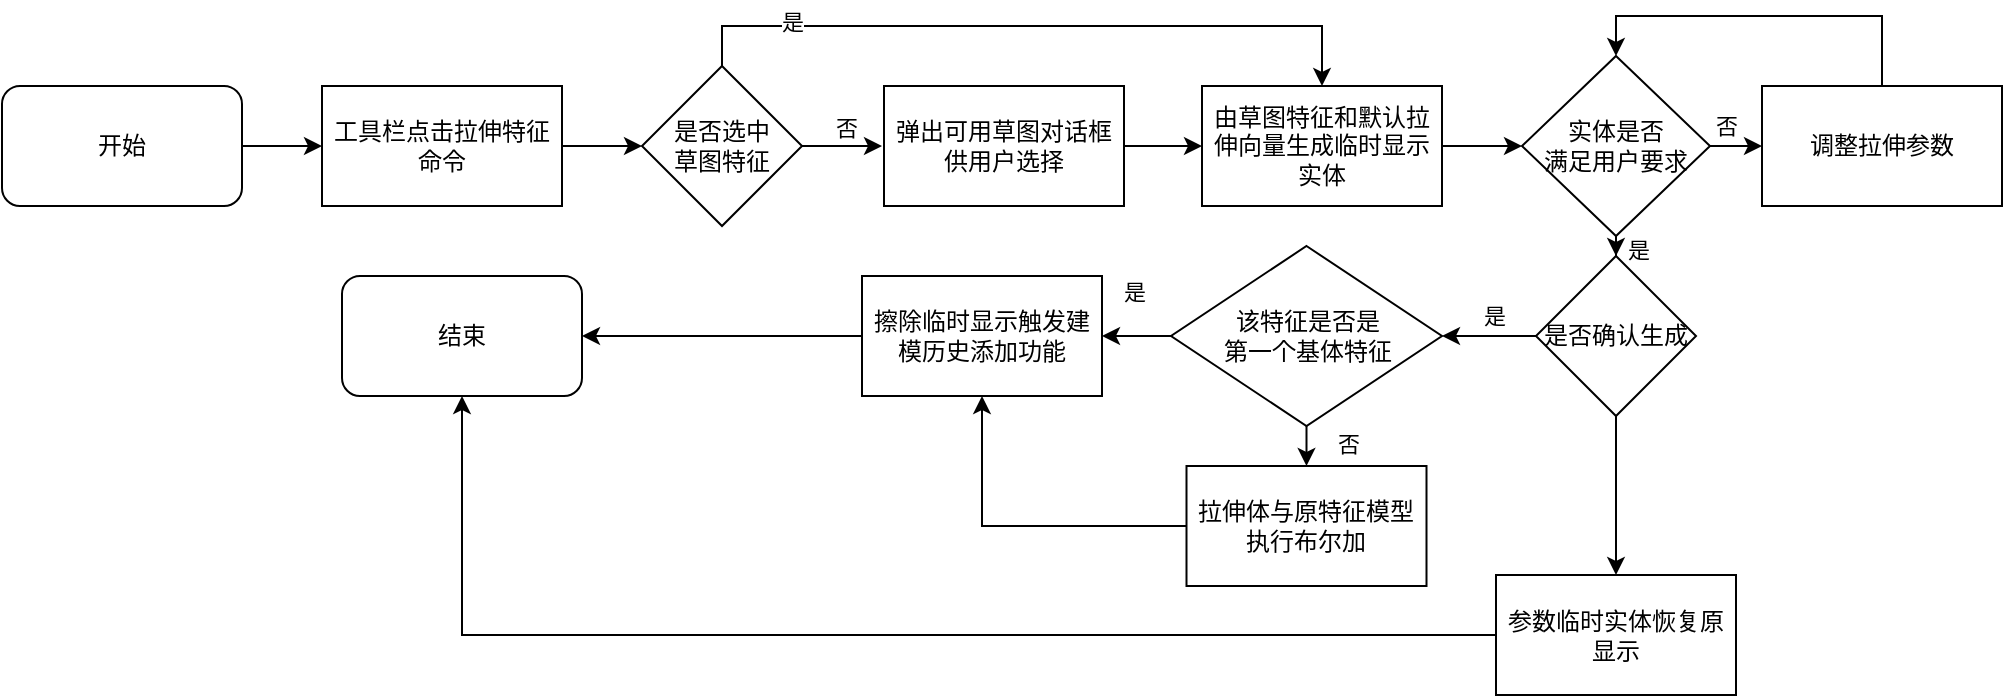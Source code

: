 <mxfile version="22.0.8" type="github">
  <diagram name="第 1 页" id="Cb9MsbNgSe09kiUYRPXt">
    <mxGraphModel dx="1290" dy="580" grid="1" gridSize="10" guides="1" tooltips="1" connect="1" arrows="1" fold="1" page="1" pageScale="1" pageWidth="827" pageHeight="1169" math="0" shadow="0">
      <root>
        <mxCell id="0" />
        <mxCell id="1" parent="0" />
        <mxCell id="WT8-qARrcknYgz65NQZy-43" style="edgeStyle=orthogonalEdgeStyle;rounded=0;orthogonalLoop=1;jettySize=auto;html=1;entryX=0;entryY=0.5;entryDx=0;entryDy=0;" edge="1" parent="1" source="WT8-qARrcknYgz65NQZy-27" target="WT8-qARrcknYgz65NQZy-28">
          <mxGeometry relative="1" as="geometry" />
        </mxCell>
        <mxCell id="WT8-qARrcknYgz65NQZy-27" value="开始" style="rounded=1;whiteSpace=wrap;html=1;" vertex="1" parent="1">
          <mxGeometry x="800" y="280" width="120" height="60" as="geometry" />
        </mxCell>
        <mxCell id="WT8-qARrcknYgz65NQZy-45" style="edgeStyle=orthogonalEdgeStyle;rounded=0;orthogonalLoop=1;jettySize=auto;html=1;entryX=0;entryY=0.5;entryDx=0;entryDy=0;" edge="1" parent="1" source="WT8-qARrcknYgz65NQZy-28" target="WT8-qARrcknYgz65NQZy-30">
          <mxGeometry relative="1" as="geometry" />
        </mxCell>
        <mxCell id="WT8-qARrcknYgz65NQZy-28" value="工具栏点击拉伸特征命令" style="rounded=0;whiteSpace=wrap;html=1;" vertex="1" parent="1">
          <mxGeometry x="960" y="280" width="120" height="60" as="geometry" />
        </mxCell>
        <mxCell id="WT8-qARrcknYgz65NQZy-46" style="edgeStyle=orthogonalEdgeStyle;rounded=0;orthogonalLoop=1;jettySize=auto;html=1;" edge="1" parent="1" source="WT8-qARrcknYgz65NQZy-30">
          <mxGeometry relative="1" as="geometry">
            <mxPoint x="1240" y="310" as="targetPoint" />
          </mxGeometry>
        </mxCell>
        <mxCell id="WT8-qARrcknYgz65NQZy-47" value="否" style="edgeLabel;html=1;align=center;verticalAlign=middle;resizable=0;points=[];" vertex="1" connectable="0" parent="WT8-qARrcknYgz65NQZy-46">
          <mxGeometry x="0.083" y="1" relative="1" as="geometry">
            <mxPoint y="-9" as="offset" />
          </mxGeometry>
        </mxCell>
        <mxCell id="WT8-qARrcknYgz65NQZy-50" style="edgeStyle=orthogonalEdgeStyle;rounded=0;orthogonalLoop=1;jettySize=auto;html=1;entryX=0.5;entryY=0;entryDx=0;entryDy=0;" edge="1" parent="1" source="WT8-qARrcknYgz65NQZy-30" target="WT8-qARrcknYgz65NQZy-32">
          <mxGeometry relative="1" as="geometry">
            <Array as="points">
              <mxPoint x="1160" y="250" />
              <mxPoint x="1460" y="250" />
            </Array>
          </mxGeometry>
        </mxCell>
        <mxCell id="WT8-qARrcknYgz65NQZy-51" value="是" style="edgeLabel;html=1;align=center;verticalAlign=middle;resizable=0;points=[];" vertex="1" connectable="0" parent="WT8-qARrcknYgz65NQZy-50">
          <mxGeometry x="-0.689" y="2" relative="1" as="geometry">
            <mxPoint as="offset" />
          </mxGeometry>
        </mxCell>
        <mxCell id="WT8-qARrcknYgz65NQZy-30" value="是否选中&lt;br style=&quot;border-color: var(--border-color);&quot;&gt;草图特征" style="rhombus;whiteSpace=wrap;html=1;" vertex="1" parent="1">
          <mxGeometry x="1120" y="270" width="80" height="80" as="geometry" />
        </mxCell>
        <mxCell id="WT8-qARrcknYgz65NQZy-48" style="edgeStyle=orthogonalEdgeStyle;rounded=0;orthogonalLoop=1;jettySize=auto;html=1;entryX=0;entryY=0.5;entryDx=0;entryDy=0;" edge="1" parent="1" source="WT8-qARrcknYgz65NQZy-31" target="WT8-qARrcknYgz65NQZy-32">
          <mxGeometry relative="1" as="geometry" />
        </mxCell>
        <mxCell id="WT8-qARrcknYgz65NQZy-31" value="弹出可用草图对话框供用户选择" style="rounded=0;whiteSpace=wrap;html=1;" vertex="1" parent="1">
          <mxGeometry x="1241" y="280" width="120" height="60" as="geometry" />
        </mxCell>
        <mxCell id="WT8-qARrcknYgz65NQZy-52" style="edgeStyle=orthogonalEdgeStyle;rounded=0;orthogonalLoop=1;jettySize=auto;html=1;entryX=0;entryY=0.5;entryDx=0;entryDy=0;" edge="1" parent="1" source="WT8-qARrcknYgz65NQZy-32" target="WT8-qARrcknYgz65NQZy-35">
          <mxGeometry relative="1" as="geometry" />
        </mxCell>
        <mxCell id="WT8-qARrcknYgz65NQZy-32" value="由草图特征和默认拉伸向量生成临时显示实体" style="rounded=0;whiteSpace=wrap;html=1;" vertex="1" parent="1">
          <mxGeometry x="1400" y="280" width="120" height="60" as="geometry" />
        </mxCell>
        <mxCell id="WT8-qARrcknYgz65NQZy-53" style="edgeStyle=orthogonalEdgeStyle;rounded=0;orthogonalLoop=1;jettySize=auto;html=1;entryX=0;entryY=0.5;entryDx=0;entryDy=0;" edge="1" parent="1" source="WT8-qARrcknYgz65NQZy-35" target="WT8-qARrcknYgz65NQZy-36">
          <mxGeometry relative="1" as="geometry" />
        </mxCell>
        <mxCell id="WT8-qARrcknYgz65NQZy-54" value="否" style="edgeLabel;html=1;align=center;verticalAlign=middle;resizable=0;points=[];" vertex="1" connectable="0" parent="WT8-qARrcknYgz65NQZy-53">
          <mxGeometry x="0.319" y="2" relative="1" as="geometry">
            <mxPoint y="-8" as="offset" />
          </mxGeometry>
        </mxCell>
        <mxCell id="WT8-qARrcknYgz65NQZy-56" style="edgeStyle=orthogonalEdgeStyle;rounded=0;orthogonalLoop=1;jettySize=auto;html=1;entryX=0.5;entryY=0;entryDx=0;entryDy=0;" edge="1" parent="1" source="WT8-qARrcknYgz65NQZy-35" target="WT8-qARrcknYgz65NQZy-37">
          <mxGeometry relative="1" as="geometry" />
        </mxCell>
        <mxCell id="WT8-qARrcknYgz65NQZy-57" value="是" style="edgeLabel;html=1;align=center;verticalAlign=middle;resizable=0;points=[];" vertex="1" connectable="0" parent="WT8-qARrcknYgz65NQZy-56">
          <mxGeometry x="-0.271" y="1" relative="1" as="geometry">
            <mxPoint x="12" y="-8" as="offset" />
          </mxGeometry>
        </mxCell>
        <mxCell id="WT8-qARrcknYgz65NQZy-35" value="实体是否&lt;br&gt;满足用户要求" style="rhombus;whiteSpace=wrap;html=1;" vertex="1" parent="1">
          <mxGeometry x="1560" y="265" width="94" height="90" as="geometry" />
        </mxCell>
        <mxCell id="WT8-qARrcknYgz65NQZy-55" style="edgeStyle=orthogonalEdgeStyle;rounded=0;orthogonalLoop=1;jettySize=auto;html=1;entryX=0.5;entryY=0;entryDx=0;entryDy=0;" edge="1" parent="1" source="WT8-qARrcknYgz65NQZy-36" target="WT8-qARrcknYgz65NQZy-35">
          <mxGeometry relative="1" as="geometry">
            <Array as="points">
              <mxPoint x="1740" y="245" />
              <mxPoint x="1607" y="245" />
            </Array>
          </mxGeometry>
        </mxCell>
        <mxCell id="WT8-qARrcknYgz65NQZy-36" value="调整拉伸参数" style="rounded=0;whiteSpace=wrap;html=1;" vertex="1" parent="1">
          <mxGeometry x="1680" y="280" width="120" height="60" as="geometry" />
        </mxCell>
        <mxCell id="WT8-qARrcknYgz65NQZy-58" style="edgeStyle=orthogonalEdgeStyle;rounded=0;orthogonalLoop=1;jettySize=auto;html=1;entryX=1;entryY=0.5;entryDx=0;entryDy=0;" edge="1" parent="1" source="WT8-qARrcknYgz65NQZy-37" target="WT8-qARrcknYgz65NQZy-39">
          <mxGeometry relative="1" as="geometry" />
        </mxCell>
        <mxCell id="WT8-qARrcknYgz65NQZy-59" value="是" style="edgeLabel;html=1;align=center;verticalAlign=middle;resizable=0;points=[];" vertex="1" connectable="0" parent="WT8-qARrcknYgz65NQZy-58">
          <mxGeometry x="-0.099" y="-4" relative="1" as="geometry">
            <mxPoint y="-6" as="offset" />
          </mxGeometry>
        </mxCell>
        <mxCell id="WT8-qARrcknYgz65NQZy-69" style="edgeStyle=orthogonalEdgeStyle;rounded=0;orthogonalLoop=1;jettySize=auto;html=1;entryX=0.5;entryY=0;entryDx=0;entryDy=0;" edge="1" parent="1" source="WT8-qARrcknYgz65NQZy-37" target="WT8-qARrcknYgz65NQZy-68">
          <mxGeometry relative="1" as="geometry" />
        </mxCell>
        <mxCell id="WT8-qARrcknYgz65NQZy-37" value="是否确认生成" style="rhombus;whiteSpace=wrap;html=1;" vertex="1" parent="1">
          <mxGeometry x="1567" y="365" width="80" height="80" as="geometry" />
        </mxCell>
        <mxCell id="WT8-qARrcknYgz65NQZy-38" value="结束" style="rounded=1;whiteSpace=wrap;html=1;" vertex="1" parent="1">
          <mxGeometry x="970" y="375" width="120" height="60" as="geometry" />
        </mxCell>
        <mxCell id="WT8-qARrcknYgz65NQZy-60" style="edgeStyle=orthogonalEdgeStyle;rounded=0;orthogonalLoop=1;jettySize=auto;html=1;" edge="1" parent="1" source="WT8-qARrcknYgz65NQZy-39" target="WT8-qARrcknYgz65NQZy-42">
          <mxGeometry relative="1" as="geometry" />
        </mxCell>
        <mxCell id="WT8-qARrcknYgz65NQZy-63" value="否" style="edgeLabel;html=1;align=center;verticalAlign=middle;resizable=0;points=[];" vertex="1" connectable="0" parent="WT8-qARrcknYgz65NQZy-60">
          <mxGeometry x="-0.348" relative="1" as="geometry">
            <mxPoint x="20" y="2" as="offset" />
          </mxGeometry>
        </mxCell>
        <mxCell id="WT8-qARrcknYgz65NQZy-61" style="edgeStyle=orthogonalEdgeStyle;rounded=0;orthogonalLoop=1;jettySize=auto;html=1;entryX=1;entryY=0.5;entryDx=0;entryDy=0;" edge="1" parent="1" source="WT8-qARrcknYgz65NQZy-39" target="WT8-qARrcknYgz65NQZy-41">
          <mxGeometry relative="1" as="geometry" />
        </mxCell>
        <mxCell id="WT8-qARrcknYgz65NQZy-62" value="是" style="edgeLabel;html=1;align=center;verticalAlign=middle;resizable=0;points=[];" vertex="1" connectable="0" parent="WT8-qARrcknYgz65NQZy-61">
          <mxGeometry x="-0.07" y="1" relative="1" as="geometry">
            <mxPoint y="-21" as="offset" />
          </mxGeometry>
        </mxCell>
        <mxCell id="WT8-qARrcknYgz65NQZy-39" value="该特征是否是&lt;br style=&quot;border-color: var(--border-color);&quot;&gt;第一个基体特征" style="rhombus;whiteSpace=wrap;html=1;" vertex="1" parent="1">
          <mxGeometry x="1384.5" y="360" width="135.5" height="90" as="geometry" />
        </mxCell>
        <mxCell id="WT8-qARrcknYgz65NQZy-65" style="edgeStyle=orthogonalEdgeStyle;rounded=0;orthogonalLoop=1;jettySize=auto;html=1;entryX=1;entryY=0.5;entryDx=0;entryDy=0;" edge="1" parent="1" source="WT8-qARrcknYgz65NQZy-41" target="WT8-qARrcknYgz65NQZy-38">
          <mxGeometry relative="1" as="geometry" />
        </mxCell>
        <mxCell id="WT8-qARrcknYgz65NQZy-41" value="擦除临时显示触发建模历史添加功能" style="rounded=0;whiteSpace=wrap;html=1;" vertex="1" parent="1">
          <mxGeometry x="1230" y="375" width="120" height="60" as="geometry" />
        </mxCell>
        <mxCell id="WT8-qARrcknYgz65NQZy-64" style="edgeStyle=orthogonalEdgeStyle;rounded=0;orthogonalLoop=1;jettySize=auto;html=1;entryX=0.5;entryY=1;entryDx=0;entryDy=0;" edge="1" parent="1" source="WT8-qARrcknYgz65NQZy-42" target="WT8-qARrcknYgz65NQZy-41">
          <mxGeometry relative="1" as="geometry" />
        </mxCell>
        <mxCell id="WT8-qARrcknYgz65NQZy-42" value="拉伸体与原特征模型执行布尔加" style="rounded=0;whiteSpace=wrap;html=1;" vertex="1" parent="1">
          <mxGeometry x="1392.25" y="470" width="120" height="60" as="geometry" />
        </mxCell>
        <mxCell id="WT8-qARrcknYgz65NQZy-71" style="edgeStyle=orthogonalEdgeStyle;rounded=0;orthogonalLoop=1;jettySize=auto;html=1;entryX=0.5;entryY=1;entryDx=0;entryDy=0;" edge="1" parent="1" source="WT8-qARrcknYgz65NQZy-68" target="WT8-qARrcknYgz65NQZy-38">
          <mxGeometry relative="1" as="geometry" />
        </mxCell>
        <mxCell id="WT8-qARrcknYgz65NQZy-68" value="参数临时实体恢复原显示" style="rounded=0;whiteSpace=wrap;html=1;" vertex="1" parent="1">
          <mxGeometry x="1547" y="524.5" width="120" height="60" as="geometry" />
        </mxCell>
      </root>
    </mxGraphModel>
  </diagram>
</mxfile>
